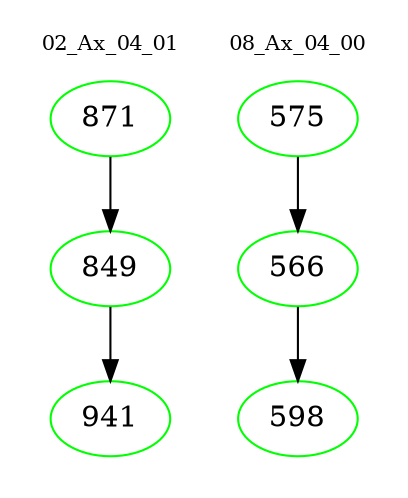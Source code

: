 digraph{
subgraph cluster_0 {
color = white
label = "02_Ax_04_01";
fontsize=10;
T0_871 [label="871", color="green"]
T0_871 -> T0_849 [color="black"]
T0_849 [label="849", color="green"]
T0_849 -> T0_941 [color="black"]
T0_941 [label="941", color="green"]
}
subgraph cluster_1 {
color = white
label = "08_Ax_04_00";
fontsize=10;
T1_575 [label="575", color="green"]
T1_575 -> T1_566 [color="black"]
T1_566 [label="566", color="green"]
T1_566 -> T1_598 [color="black"]
T1_598 [label="598", color="green"]
}
}
